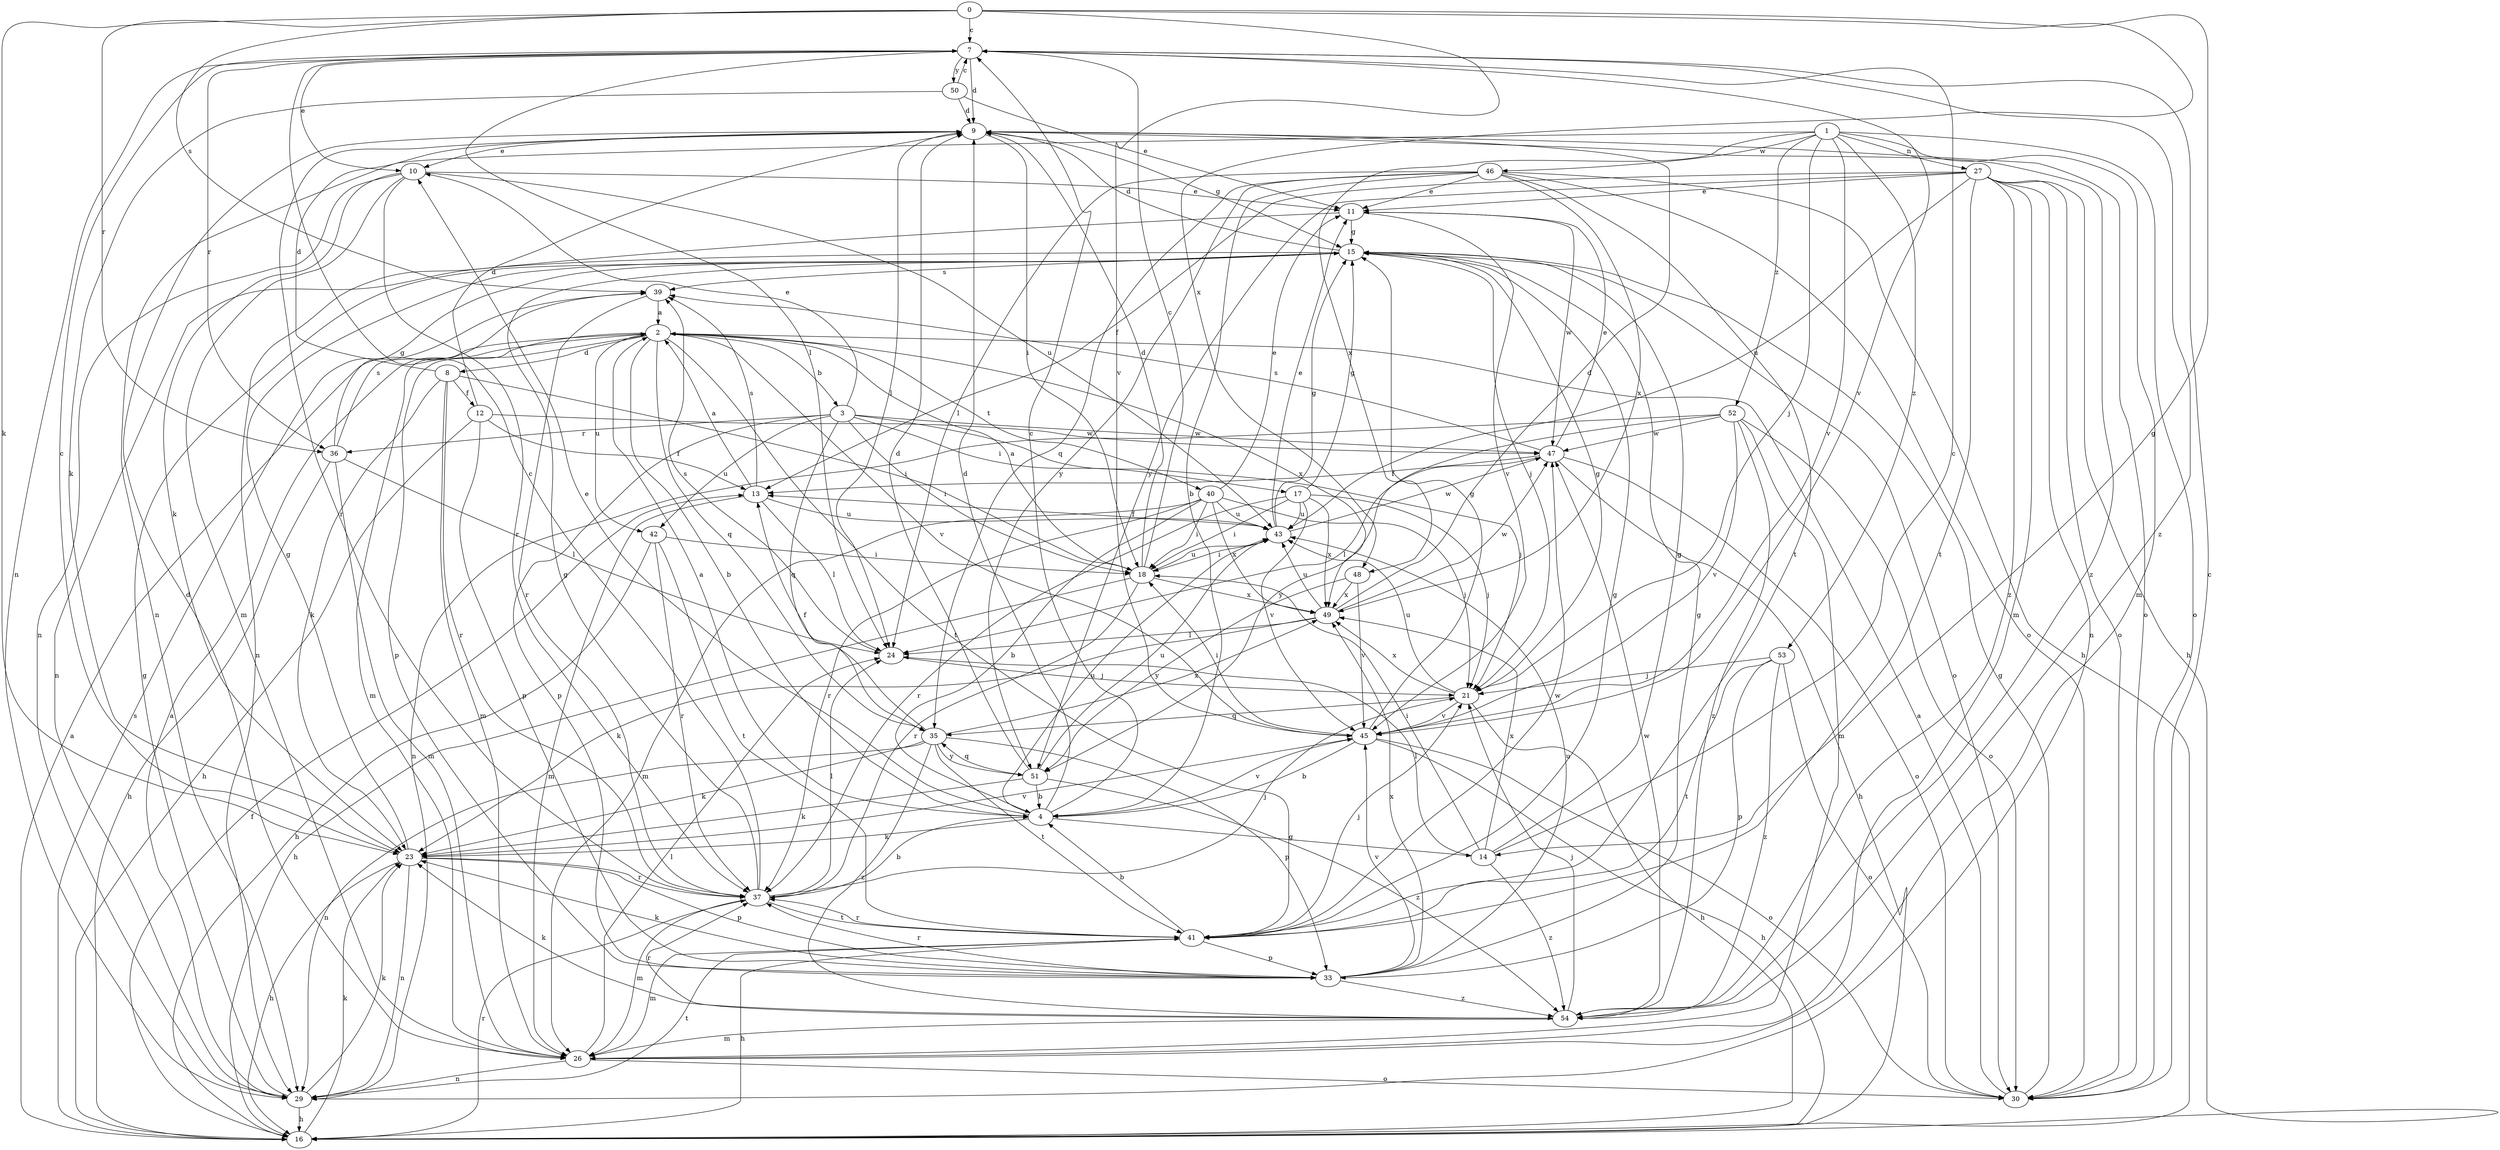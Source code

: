 strict digraph  {
0;
1;
2;
3;
4;
7;
8;
9;
10;
11;
12;
13;
14;
15;
16;
17;
18;
21;
23;
24;
26;
27;
29;
30;
33;
35;
36;
37;
39;
40;
41;
42;
43;
45;
46;
47;
48;
49;
50;
51;
52;
53;
54;
0 -> 7  [label=c];
0 -> 14  [label=g];
0 -> 23  [label=k];
0 -> 36  [label=r];
0 -> 39  [label=s];
0 -> 45  [label=v];
0 -> 48  [label=x];
1 -> 21  [label=j];
1 -> 26  [label=m];
1 -> 27  [label=n];
1 -> 29  [label=n];
1 -> 30  [label=o];
1 -> 45  [label=v];
1 -> 46  [label=w];
1 -> 48  [label=x];
1 -> 52  [label=z];
1 -> 53  [label=z];
2 -> 3  [label=b];
2 -> 4  [label=b];
2 -> 8  [label=d];
2 -> 26  [label=m];
2 -> 33  [label=p];
2 -> 35  [label=q];
2 -> 40  [label=t];
2 -> 41  [label=t];
2 -> 42  [label=u];
2 -> 45  [label=v];
2 -> 49  [label=x];
3 -> 10  [label=e];
3 -> 17  [label=i];
3 -> 18  [label=i];
3 -> 21  [label=j];
3 -> 33  [label=p];
3 -> 35  [label=q];
3 -> 36  [label=r];
3 -> 42  [label=u];
3 -> 47  [label=w];
4 -> 2  [label=a];
4 -> 7  [label=c];
4 -> 9  [label=d];
4 -> 10  [label=e];
4 -> 14  [label=g];
4 -> 23  [label=k];
4 -> 43  [label=u];
4 -> 45  [label=v];
7 -> 9  [label=d];
7 -> 10  [label=e];
7 -> 24  [label=l];
7 -> 29  [label=n];
7 -> 36  [label=r];
7 -> 45  [label=v];
7 -> 50  [label=y];
7 -> 54  [label=z];
8 -> 9  [label=d];
8 -> 12  [label=f];
8 -> 18  [label=i];
8 -> 23  [label=k];
8 -> 26  [label=m];
8 -> 37  [label=r];
9 -> 10  [label=e];
9 -> 15  [label=g];
9 -> 18  [label=i];
9 -> 24  [label=l];
9 -> 30  [label=o];
9 -> 37  [label=r];
9 -> 54  [label=z];
10 -> 11  [label=e];
10 -> 23  [label=k];
10 -> 26  [label=m];
10 -> 29  [label=n];
10 -> 37  [label=r];
10 -> 43  [label=u];
11 -> 15  [label=g];
11 -> 29  [label=n];
11 -> 45  [label=v];
11 -> 47  [label=w];
12 -> 9  [label=d];
12 -> 13  [label=f];
12 -> 16  [label=h];
12 -> 33  [label=p];
12 -> 47  [label=w];
13 -> 2  [label=a];
13 -> 24  [label=l];
13 -> 26  [label=m];
13 -> 39  [label=s];
13 -> 43  [label=u];
14 -> 7  [label=c];
14 -> 15  [label=g];
14 -> 18  [label=i];
14 -> 24  [label=l];
14 -> 49  [label=x];
14 -> 54  [label=z];
15 -> 9  [label=d];
15 -> 21  [label=j];
15 -> 29  [label=n];
15 -> 30  [label=o];
15 -> 39  [label=s];
16 -> 2  [label=a];
16 -> 13  [label=f];
16 -> 23  [label=k];
16 -> 37  [label=r];
16 -> 39  [label=s];
17 -> 15  [label=g];
17 -> 18  [label=i];
17 -> 21  [label=j];
17 -> 37  [label=r];
17 -> 43  [label=u];
17 -> 45  [label=v];
17 -> 49  [label=x];
18 -> 2  [label=a];
18 -> 7  [label=c];
18 -> 9  [label=d];
18 -> 16  [label=h];
18 -> 37  [label=r];
18 -> 43  [label=u];
18 -> 49  [label=x];
21 -> 15  [label=g];
21 -> 16  [label=h];
21 -> 35  [label=q];
21 -> 43  [label=u];
21 -> 45  [label=v];
21 -> 49  [label=x];
23 -> 7  [label=c];
23 -> 15  [label=g];
23 -> 16  [label=h];
23 -> 29  [label=n];
23 -> 33  [label=p];
23 -> 37  [label=r];
23 -> 45  [label=v];
24 -> 21  [label=j];
24 -> 39  [label=s];
26 -> 9  [label=d];
26 -> 24  [label=l];
26 -> 29  [label=n];
26 -> 30  [label=o];
27 -> 11  [label=e];
27 -> 13  [label=f];
27 -> 16  [label=h];
27 -> 26  [label=m];
27 -> 29  [label=n];
27 -> 30  [label=o];
27 -> 41  [label=t];
27 -> 43  [label=u];
27 -> 51  [label=y];
27 -> 54  [label=z];
29 -> 2  [label=a];
29 -> 15  [label=g];
29 -> 16  [label=h];
29 -> 23  [label=k];
29 -> 41  [label=t];
30 -> 2  [label=a];
30 -> 7  [label=c];
30 -> 15  [label=g];
33 -> 15  [label=g];
33 -> 23  [label=k];
33 -> 37  [label=r];
33 -> 43  [label=u];
33 -> 45  [label=v];
33 -> 49  [label=x];
33 -> 54  [label=z];
35 -> 13  [label=f];
35 -> 23  [label=k];
35 -> 29  [label=n];
35 -> 33  [label=p];
35 -> 41  [label=t];
35 -> 49  [label=x];
35 -> 51  [label=y];
35 -> 54  [label=z];
36 -> 15  [label=g];
36 -> 16  [label=h];
36 -> 24  [label=l];
36 -> 26  [label=m];
36 -> 39  [label=s];
37 -> 4  [label=b];
37 -> 7  [label=c];
37 -> 15  [label=g];
37 -> 21  [label=j];
37 -> 24  [label=l];
37 -> 26  [label=m];
37 -> 41  [label=t];
39 -> 2  [label=a];
39 -> 37  [label=r];
40 -> 4  [label=b];
40 -> 11  [label=e];
40 -> 18  [label=i];
40 -> 21  [label=j];
40 -> 26  [label=m];
40 -> 37  [label=r];
40 -> 43  [label=u];
40 -> 49  [label=x];
41 -> 4  [label=b];
41 -> 15  [label=g];
41 -> 16  [label=h];
41 -> 21  [label=j];
41 -> 26  [label=m];
41 -> 33  [label=p];
41 -> 37  [label=r];
41 -> 47  [label=w];
42 -> 16  [label=h];
42 -> 18  [label=i];
42 -> 37  [label=r];
42 -> 41  [label=t];
43 -> 11  [label=e];
43 -> 13  [label=f];
43 -> 15  [label=g];
43 -> 18  [label=i];
43 -> 47  [label=w];
45 -> 4  [label=b];
45 -> 15  [label=g];
45 -> 16  [label=h];
45 -> 18  [label=i];
45 -> 30  [label=o];
46 -> 4  [label=b];
46 -> 11  [label=e];
46 -> 16  [label=h];
46 -> 24  [label=l];
46 -> 30  [label=o];
46 -> 35  [label=q];
46 -> 41  [label=t];
46 -> 49  [label=x];
46 -> 51  [label=y];
47 -> 11  [label=e];
47 -> 13  [label=f];
47 -> 16  [label=h];
47 -> 24  [label=l];
47 -> 30  [label=o];
47 -> 39  [label=s];
48 -> 45  [label=v];
48 -> 49  [label=x];
48 -> 51  [label=y];
49 -> 9  [label=d];
49 -> 23  [label=k];
49 -> 24  [label=l];
49 -> 43  [label=u];
49 -> 47  [label=w];
50 -> 7  [label=c];
50 -> 9  [label=d];
50 -> 11  [label=e];
50 -> 23  [label=k];
51 -> 4  [label=b];
51 -> 9  [label=d];
51 -> 23  [label=k];
51 -> 35  [label=q];
51 -> 43  [label=u];
51 -> 54  [label=z];
52 -> 26  [label=m];
52 -> 29  [label=n];
52 -> 30  [label=o];
52 -> 45  [label=v];
52 -> 47  [label=w];
52 -> 51  [label=y];
52 -> 54  [label=z];
53 -> 21  [label=j];
53 -> 30  [label=o];
53 -> 33  [label=p];
53 -> 41  [label=t];
53 -> 54  [label=z];
54 -> 21  [label=j];
54 -> 23  [label=k];
54 -> 26  [label=m];
54 -> 37  [label=r];
54 -> 47  [label=w];
}
